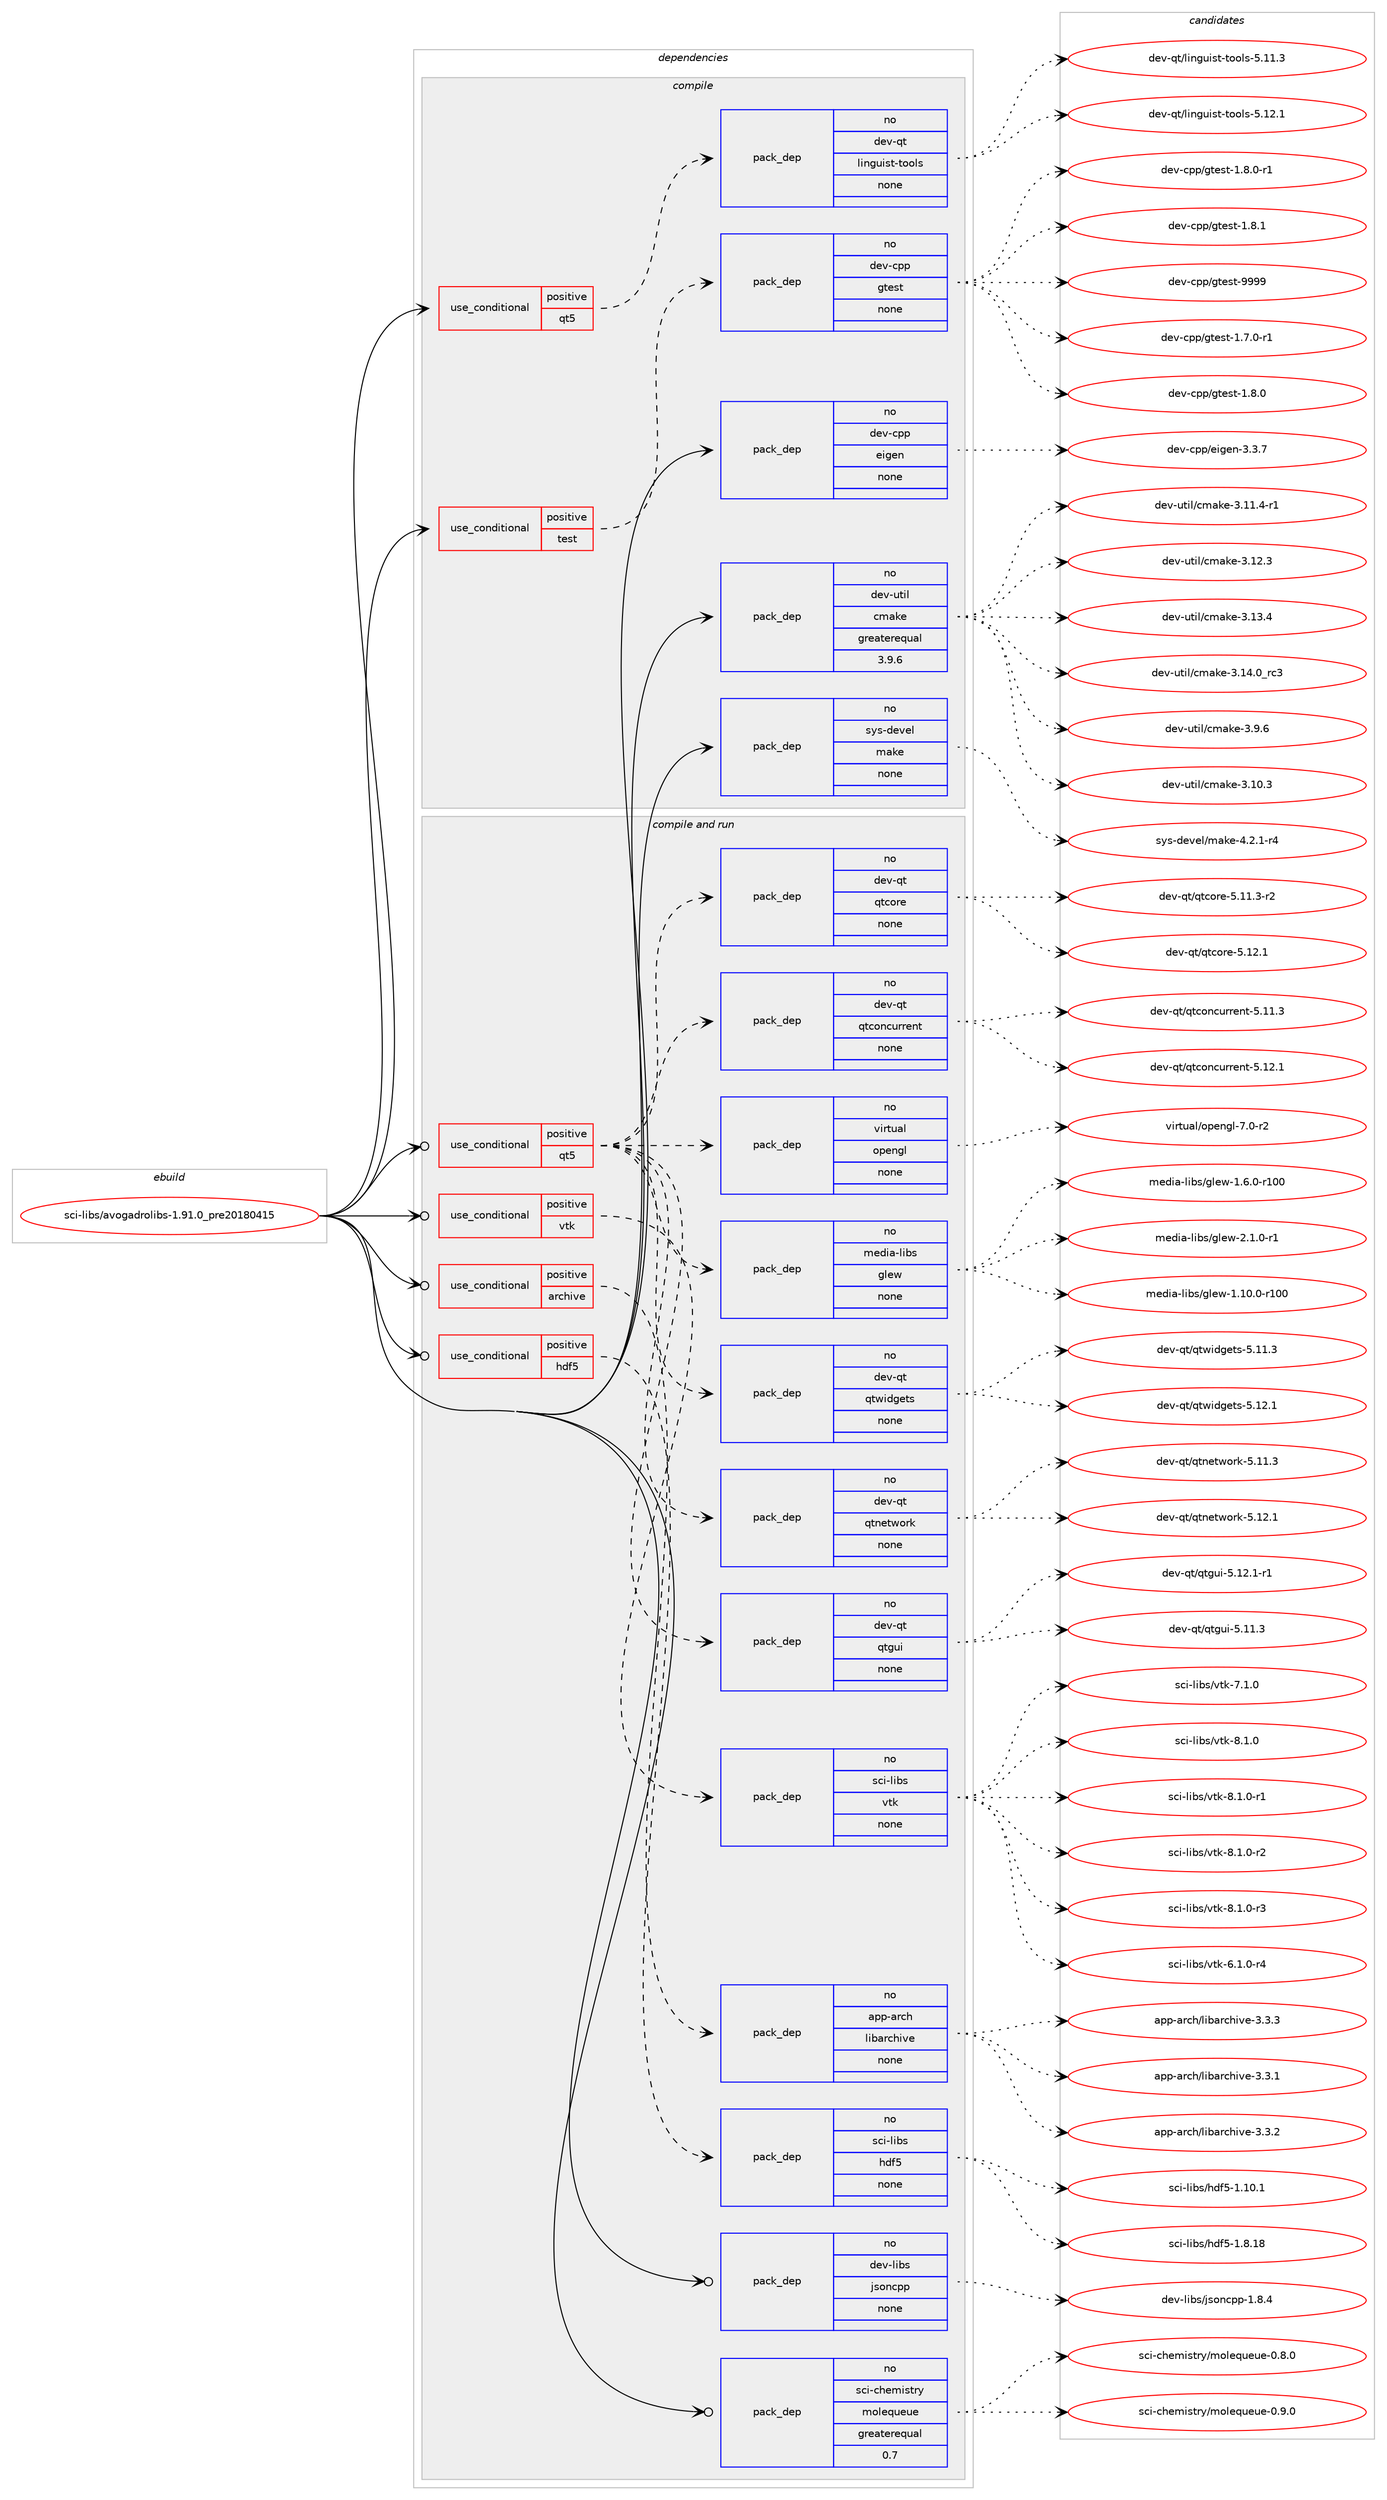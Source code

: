 digraph prolog {

# *************
# Graph options
# *************

newrank=true;
concentrate=true;
compound=true;
graph [rankdir=LR,fontname=Helvetica,fontsize=10,ranksep=1.5];#, ranksep=2.5, nodesep=0.2];
edge  [arrowhead=vee];
node  [fontname=Helvetica,fontsize=10];

# **********
# The ebuild
# **********

subgraph cluster_leftcol {
color=gray;
rank=same;
label=<<i>ebuild</i>>;
id [label="sci-libs/avogadrolibs-1.91.0_pre20180415", color=red, width=4, href="../sci-libs/avogadrolibs-1.91.0_pre20180415.svg"];
}

# ****************
# The dependencies
# ****************

subgraph cluster_midcol {
color=gray;
label=<<i>dependencies</i>>;
subgraph cluster_compile {
fillcolor="#eeeeee";
style=filled;
label=<<i>compile</i>>;
subgraph cond453053 {
dependency1692215 [label=<<TABLE BORDER="0" CELLBORDER="1" CELLSPACING="0" CELLPADDING="4"><TR><TD ROWSPAN="3" CELLPADDING="10">use_conditional</TD></TR><TR><TD>positive</TD></TR><TR><TD>qt5</TD></TR></TABLE>>, shape=none, color=red];
subgraph pack1211445 {
dependency1692216 [label=<<TABLE BORDER="0" CELLBORDER="1" CELLSPACING="0" CELLPADDING="4" WIDTH="220"><TR><TD ROWSPAN="6" CELLPADDING="30">pack_dep</TD></TR><TR><TD WIDTH="110">no</TD></TR><TR><TD>dev-qt</TD></TR><TR><TD>linguist-tools</TD></TR><TR><TD>none</TD></TR><TR><TD></TD></TR></TABLE>>, shape=none, color=blue];
}
dependency1692215:e -> dependency1692216:w [weight=20,style="dashed",arrowhead="vee"];
}
id:e -> dependency1692215:w [weight=20,style="solid",arrowhead="vee"];
subgraph cond453054 {
dependency1692217 [label=<<TABLE BORDER="0" CELLBORDER="1" CELLSPACING="0" CELLPADDING="4"><TR><TD ROWSPAN="3" CELLPADDING="10">use_conditional</TD></TR><TR><TD>positive</TD></TR><TR><TD>test</TD></TR></TABLE>>, shape=none, color=red];
subgraph pack1211446 {
dependency1692218 [label=<<TABLE BORDER="0" CELLBORDER="1" CELLSPACING="0" CELLPADDING="4" WIDTH="220"><TR><TD ROWSPAN="6" CELLPADDING="30">pack_dep</TD></TR><TR><TD WIDTH="110">no</TD></TR><TR><TD>dev-cpp</TD></TR><TR><TD>gtest</TD></TR><TR><TD>none</TD></TR><TR><TD></TD></TR></TABLE>>, shape=none, color=blue];
}
dependency1692217:e -> dependency1692218:w [weight=20,style="dashed",arrowhead="vee"];
}
id:e -> dependency1692217:w [weight=20,style="solid",arrowhead="vee"];
subgraph pack1211447 {
dependency1692219 [label=<<TABLE BORDER="0" CELLBORDER="1" CELLSPACING="0" CELLPADDING="4" WIDTH="220"><TR><TD ROWSPAN="6" CELLPADDING="30">pack_dep</TD></TR><TR><TD WIDTH="110">no</TD></TR><TR><TD>dev-cpp</TD></TR><TR><TD>eigen</TD></TR><TR><TD>none</TD></TR><TR><TD></TD></TR></TABLE>>, shape=none, color=blue];
}
id:e -> dependency1692219:w [weight=20,style="solid",arrowhead="vee"];
subgraph pack1211448 {
dependency1692220 [label=<<TABLE BORDER="0" CELLBORDER="1" CELLSPACING="0" CELLPADDING="4" WIDTH="220"><TR><TD ROWSPAN="6" CELLPADDING="30">pack_dep</TD></TR><TR><TD WIDTH="110">no</TD></TR><TR><TD>dev-util</TD></TR><TR><TD>cmake</TD></TR><TR><TD>greaterequal</TD></TR><TR><TD>3.9.6</TD></TR></TABLE>>, shape=none, color=blue];
}
id:e -> dependency1692220:w [weight=20,style="solid",arrowhead="vee"];
subgraph pack1211449 {
dependency1692221 [label=<<TABLE BORDER="0" CELLBORDER="1" CELLSPACING="0" CELLPADDING="4" WIDTH="220"><TR><TD ROWSPAN="6" CELLPADDING="30">pack_dep</TD></TR><TR><TD WIDTH="110">no</TD></TR><TR><TD>sys-devel</TD></TR><TR><TD>make</TD></TR><TR><TD>none</TD></TR><TR><TD></TD></TR></TABLE>>, shape=none, color=blue];
}
id:e -> dependency1692221:w [weight=20,style="solid",arrowhead="vee"];
}
subgraph cluster_compileandrun {
fillcolor="#eeeeee";
style=filled;
label=<<i>compile and run</i>>;
subgraph cond453055 {
dependency1692222 [label=<<TABLE BORDER="0" CELLBORDER="1" CELLSPACING="0" CELLPADDING="4"><TR><TD ROWSPAN="3" CELLPADDING="10">use_conditional</TD></TR><TR><TD>positive</TD></TR><TR><TD>archive</TD></TR></TABLE>>, shape=none, color=red];
subgraph pack1211450 {
dependency1692223 [label=<<TABLE BORDER="0" CELLBORDER="1" CELLSPACING="0" CELLPADDING="4" WIDTH="220"><TR><TD ROWSPAN="6" CELLPADDING="30">pack_dep</TD></TR><TR><TD WIDTH="110">no</TD></TR><TR><TD>app-arch</TD></TR><TR><TD>libarchive</TD></TR><TR><TD>none</TD></TR><TR><TD></TD></TR></TABLE>>, shape=none, color=blue];
}
dependency1692222:e -> dependency1692223:w [weight=20,style="dashed",arrowhead="vee"];
}
id:e -> dependency1692222:w [weight=20,style="solid",arrowhead="odotvee"];
subgraph cond453056 {
dependency1692224 [label=<<TABLE BORDER="0" CELLBORDER="1" CELLSPACING="0" CELLPADDING="4"><TR><TD ROWSPAN="3" CELLPADDING="10">use_conditional</TD></TR><TR><TD>positive</TD></TR><TR><TD>hdf5</TD></TR></TABLE>>, shape=none, color=red];
subgraph pack1211451 {
dependency1692225 [label=<<TABLE BORDER="0" CELLBORDER="1" CELLSPACING="0" CELLPADDING="4" WIDTH="220"><TR><TD ROWSPAN="6" CELLPADDING="30">pack_dep</TD></TR><TR><TD WIDTH="110">no</TD></TR><TR><TD>sci-libs</TD></TR><TR><TD>hdf5</TD></TR><TR><TD>none</TD></TR><TR><TD></TD></TR></TABLE>>, shape=none, color=blue];
}
dependency1692224:e -> dependency1692225:w [weight=20,style="dashed",arrowhead="vee"];
}
id:e -> dependency1692224:w [weight=20,style="solid",arrowhead="odotvee"];
subgraph cond453057 {
dependency1692226 [label=<<TABLE BORDER="0" CELLBORDER="1" CELLSPACING="0" CELLPADDING="4"><TR><TD ROWSPAN="3" CELLPADDING="10">use_conditional</TD></TR><TR><TD>positive</TD></TR><TR><TD>qt5</TD></TR></TABLE>>, shape=none, color=red];
subgraph pack1211452 {
dependency1692227 [label=<<TABLE BORDER="0" CELLBORDER="1" CELLSPACING="0" CELLPADDING="4" WIDTH="220"><TR><TD ROWSPAN="6" CELLPADDING="30">pack_dep</TD></TR><TR><TD WIDTH="110">no</TD></TR><TR><TD>dev-qt</TD></TR><TR><TD>qtconcurrent</TD></TR><TR><TD>none</TD></TR><TR><TD></TD></TR></TABLE>>, shape=none, color=blue];
}
dependency1692226:e -> dependency1692227:w [weight=20,style="dashed",arrowhead="vee"];
subgraph pack1211453 {
dependency1692228 [label=<<TABLE BORDER="0" CELLBORDER="1" CELLSPACING="0" CELLPADDING="4" WIDTH="220"><TR><TD ROWSPAN="6" CELLPADDING="30">pack_dep</TD></TR><TR><TD WIDTH="110">no</TD></TR><TR><TD>dev-qt</TD></TR><TR><TD>qtcore</TD></TR><TR><TD>none</TD></TR><TR><TD></TD></TR></TABLE>>, shape=none, color=blue];
}
dependency1692226:e -> dependency1692228:w [weight=20,style="dashed",arrowhead="vee"];
subgraph pack1211454 {
dependency1692229 [label=<<TABLE BORDER="0" CELLBORDER="1" CELLSPACING="0" CELLPADDING="4" WIDTH="220"><TR><TD ROWSPAN="6" CELLPADDING="30">pack_dep</TD></TR><TR><TD WIDTH="110">no</TD></TR><TR><TD>dev-qt</TD></TR><TR><TD>qtgui</TD></TR><TR><TD>none</TD></TR><TR><TD></TD></TR></TABLE>>, shape=none, color=blue];
}
dependency1692226:e -> dependency1692229:w [weight=20,style="dashed",arrowhead="vee"];
subgraph pack1211455 {
dependency1692230 [label=<<TABLE BORDER="0" CELLBORDER="1" CELLSPACING="0" CELLPADDING="4" WIDTH="220"><TR><TD ROWSPAN="6" CELLPADDING="30">pack_dep</TD></TR><TR><TD WIDTH="110">no</TD></TR><TR><TD>dev-qt</TD></TR><TR><TD>qtnetwork</TD></TR><TR><TD>none</TD></TR><TR><TD></TD></TR></TABLE>>, shape=none, color=blue];
}
dependency1692226:e -> dependency1692230:w [weight=20,style="dashed",arrowhead="vee"];
subgraph pack1211456 {
dependency1692231 [label=<<TABLE BORDER="0" CELLBORDER="1" CELLSPACING="0" CELLPADDING="4" WIDTH="220"><TR><TD ROWSPAN="6" CELLPADDING="30">pack_dep</TD></TR><TR><TD WIDTH="110">no</TD></TR><TR><TD>dev-qt</TD></TR><TR><TD>qtwidgets</TD></TR><TR><TD>none</TD></TR><TR><TD></TD></TR></TABLE>>, shape=none, color=blue];
}
dependency1692226:e -> dependency1692231:w [weight=20,style="dashed",arrowhead="vee"];
subgraph pack1211457 {
dependency1692232 [label=<<TABLE BORDER="0" CELLBORDER="1" CELLSPACING="0" CELLPADDING="4" WIDTH="220"><TR><TD ROWSPAN="6" CELLPADDING="30">pack_dep</TD></TR><TR><TD WIDTH="110">no</TD></TR><TR><TD>media-libs</TD></TR><TR><TD>glew</TD></TR><TR><TD>none</TD></TR><TR><TD></TD></TR></TABLE>>, shape=none, color=blue];
}
dependency1692226:e -> dependency1692232:w [weight=20,style="dashed",arrowhead="vee"];
subgraph pack1211458 {
dependency1692233 [label=<<TABLE BORDER="0" CELLBORDER="1" CELLSPACING="0" CELLPADDING="4" WIDTH="220"><TR><TD ROWSPAN="6" CELLPADDING="30">pack_dep</TD></TR><TR><TD WIDTH="110">no</TD></TR><TR><TD>virtual</TD></TR><TR><TD>opengl</TD></TR><TR><TD>none</TD></TR><TR><TD></TD></TR></TABLE>>, shape=none, color=blue];
}
dependency1692226:e -> dependency1692233:w [weight=20,style="dashed",arrowhead="vee"];
}
id:e -> dependency1692226:w [weight=20,style="solid",arrowhead="odotvee"];
subgraph cond453058 {
dependency1692234 [label=<<TABLE BORDER="0" CELLBORDER="1" CELLSPACING="0" CELLPADDING="4"><TR><TD ROWSPAN="3" CELLPADDING="10">use_conditional</TD></TR><TR><TD>positive</TD></TR><TR><TD>vtk</TD></TR></TABLE>>, shape=none, color=red];
subgraph pack1211459 {
dependency1692235 [label=<<TABLE BORDER="0" CELLBORDER="1" CELLSPACING="0" CELLPADDING="4" WIDTH="220"><TR><TD ROWSPAN="6" CELLPADDING="30">pack_dep</TD></TR><TR><TD WIDTH="110">no</TD></TR><TR><TD>sci-libs</TD></TR><TR><TD>vtk</TD></TR><TR><TD>none</TD></TR><TR><TD></TD></TR></TABLE>>, shape=none, color=blue];
}
dependency1692234:e -> dependency1692235:w [weight=20,style="dashed",arrowhead="vee"];
}
id:e -> dependency1692234:w [weight=20,style="solid",arrowhead="odotvee"];
subgraph pack1211460 {
dependency1692236 [label=<<TABLE BORDER="0" CELLBORDER="1" CELLSPACING="0" CELLPADDING="4" WIDTH="220"><TR><TD ROWSPAN="6" CELLPADDING="30">pack_dep</TD></TR><TR><TD WIDTH="110">no</TD></TR><TR><TD>dev-libs</TD></TR><TR><TD>jsoncpp</TD></TR><TR><TD>none</TD></TR><TR><TD></TD></TR></TABLE>>, shape=none, color=blue];
}
id:e -> dependency1692236:w [weight=20,style="solid",arrowhead="odotvee"];
subgraph pack1211461 {
dependency1692237 [label=<<TABLE BORDER="0" CELLBORDER="1" CELLSPACING="0" CELLPADDING="4" WIDTH="220"><TR><TD ROWSPAN="6" CELLPADDING="30">pack_dep</TD></TR><TR><TD WIDTH="110">no</TD></TR><TR><TD>sci-chemistry</TD></TR><TR><TD>molequeue</TD></TR><TR><TD>greaterequal</TD></TR><TR><TD>0.7</TD></TR></TABLE>>, shape=none, color=blue];
}
id:e -> dependency1692237:w [weight=20,style="solid",arrowhead="odotvee"];
}
subgraph cluster_run {
fillcolor="#eeeeee";
style=filled;
label=<<i>run</i>>;
}
}

# **************
# The candidates
# **************

subgraph cluster_choices {
rank=same;
color=gray;
label=<<i>candidates</i>>;

subgraph choice1211445 {
color=black;
nodesep=1;
choice10010111845113116471081051101031171051151164511611111110811545534649494651 [label="dev-qt/linguist-tools-5.11.3", color=red, width=4,href="../dev-qt/linguist-tools-5.11.3.svg"];
choice10010111845113116471081051101031171051151164511611111110811545534649504649 [label="dev-qt/linguist-tools-5.12.1", color=red, width=4,href="../dev-qt/linguist-tools-5.12.1.svg"];
dependency1692216:e -> choice10010111845113116471081051101031171051151164511611111110811545534649494651:w [style=dotted,weight="100"];
dependency1692216:e -> choice10010111845113116471081051101031171051151164511611111110811545534649504649:w [style=dotted,weight="100"];
}
subgraph choice1211446 {
color=black;
nodesep=1;
choice1001011184599112112471031161011151164549465546484511449 [label="dev-cpp/gtest-1.7.0-r1", color=red, width=4,href="../dev-cpp/gtest-1.7.0-r1.svg"];
choice100101118459911211247103116101115116454946564648 [label="dev-cpp/gtest-1.8.0", color=red, width=4,href="../dev-cpp/gtest-1.8.0.svg"];
choice1001011184599112112471031161011151164549465646484511449 [label="dev-cpp/gtest-1.8.0-r1", color=red, width=4,href="../dev-cpp/gtest-1.8.0-r1.svg"];
choice100101118459911211247103116101115116454946564649 [label="dev-cpp/gtest-1.8.1", color=red, width=4,href="../dev-cpp/gtest-1.8.1.svg"];
choice1001011184599112112471031161011151164557575757 [label="dev-cpp/gtest-9999", color=red, width=4,href="../dev-cpp/gtest-9999.svg"];
dependency1692218:e -> choice1001011184599112112471031161011151164549465546484511449:w [style=dotted,weight="100"];
dependency1692218:e -> choice100101118459911211247103116101115116454946564648:w [style=dotted,weight="100"];
dependency1692218:e -> choice1001011184599112112471031161011151164549465646484511449:w [style=dotted,weight="100"];
dependency1692218:e -> choice100101118459911211247103116101115116454946564649:w [style=dotted,weight="100"];
dependency1692218:e -> choice1001011184599112112471031161011151164557575757:w [style=dotted,weight="100"];
}
subgraph choice1211447 {
color=black;
nodesep=1;
choice100101118459911211247101105103101110455146514655 [label="dev-cpp/eigen-3.3.7", color=red, width=4,href="../dev-cpp/eigen-3.3.7.svg"];
dependency1692219:e -> choice100101118459911211247101105103101110455146514655:w [style=dotted,weight="100"];
}
subgraph choice1211448 {
color=black;
nodesep=1;
choice1001011184511711610510847991099710710145514649484651 [label="dev-util/cmake-3.10.3", color=red, width=4,href="../dev-util/cmake-3.10.3.svg"];
choice10010111845117116105108479910997107101455146494946524511449 [label="dev-util/cmake-3.11.4-r1", color=red, width=4,href="../dev-util/cmake-3.11.4-r1.svg"];
choice1001011184511711610510847991099710710145514649504651 [label="dev-util/cmake-3.12.3", color=red, width=4,href="../dev-util/cmake-3.12.3.svg"];
choice1001011184511711610510847991099710710145514649514652 [label="dev-util/cmake-3.13.4", color=red, width=4,href="../dev-util/cmake-3.13.4.svg"];
choice1001011184511711610510847991099710710145514649524648951149951 [label="dev-util/cmake-3.14.0_rc3", color=red, width=4,href="../dev-util/cmake-3.14.0_rc3.svg"];
choice10010111845117116105108479910997107101455146574654 [label="dev-util/cmake-3.9.6", color=red, width=4,href="../dev-util/cmake-3.9.6.svg"];
dependency1692220:e -> choice1001011184511711610510847991099710710145514649484651:w [style=dotted,weight="100"];
dependency1692220:e -> choice10010111845117116105108479910997107101455146494946524511449:w [style=dotted,weight="100"];
dependency1692220:e -> choice1001011184511711610510847991099710710145514649504651:w [style=dotted,weight="100"];
dependency1692220:e -> choice1001011184511711610510847991099710710145514649514652:w [style=dotted,weight="100"];
dependency1692220:e -> choice1001011184511711610510847991099710710145514649524648951149951:w [style=dotted,weight="100"];
dependency1692220:e -> choice10010111845117116105108479910997107101455146574654:w [style=dotted,weight="100"];
}
subgraph choice1211449 {
color=black;
nodesep=1;
choice1151211154510010111810110847109971071014552465046494511452 [label="sys-devel/make-4.2.1-r4", color=red, width=4,href="../sys-devel/make-4.2.1-r4.svg"];
dependency1692221:e -> choice1151211154510010111810110847109971071014552465046494511452:w [style=dotted,weight="100"];
}
subgraph choice1211450 {
color=black;
nodesep=1;
choice9711211245971149910447108105989711499104105118101455146514649 [label="app-arch/libarchive-3.3.1", color=red, width=4,href="../app-arch/libarchive-3.3.1.svg"];
choice9711211245971149910447108105989711499104105118101455146514650 [label="app-arch/libarchive-3.3.2", color=red, width=4,href="../app-arch/libarchive-3.3.2.svg"];
choice9711211245971149910447108105989711499104105118101455146514651 [label="app-arch/libarchive-3.3.3", color=red, width=4,href="../app-arch/libarchive-3.3.3.svg"];
dependency1692223:e -> choice9711211245971149910447108105989711499104105118101455146514649:w [style=dotted,weight="100"];
dependency1692223:e -> choice9711211245971149910447108105989711499104105118101455146514650:w [style=dotted,weight="100"];
dependency1692223:e -> choice9711211245971149910447108105989711499104105118101455146514651:w [style=dotted,weight="100"];
}
subgraph choice1211451 {
color=black;
nodesep=1;
choice115991054510810598115471041001025345494649484649 [label="sci-libs/hdf5-1.10.1", color=red, width=4,href="../sci-libs/hdf5-1.10.1.svg"];
choice115991054510810598115471041001025345494656464956 [label="sci-libs/hdf5-1.8.18", color=red, width=4,href="../sci-libs/hdf5-1.8.18.svg"];
dependency1692225:e -> choice115991054510810598115471041001025345494649484649:w [style=dotted,weight="100"];
dependency1692225:e -> choice115991054510810598115471041001025345494656464956:w [style=dotted,weight="100"];
}
subgraph choice1211452 {
color=black;
nodesep=1;
choice1001011184511311647113116991111109911711411410111011645534649494651 [label="dev-qt/qtconcurrent-5.11.3", color=red, width=4,href="../dev-qt/qtconcurrent-5.11.3.svg"];
choice1001011184511311647113116991111109911711411410111011645534649504649 [label="dev-qt/qtconcurrent-5.12.1", color=red, width=4,href="../dev-qt/qtconcurrent-5.12.1.svg"];
dependency1692227:e -> choice1001011184511311647113116991111109911711411410111011645534649494651:w [style=dotted,weight="100"];
dependency1692227:e -> choice1001011184511311647113116991111109911711411410111011645534649504649:w [style=dotted,weight="100"];
}
subgraph choice1211453 {
color=black;
nodesep=1;
choice100101118451131164711311699111114101455346494946514511450 [label="dev-qt/qtcore-5.11.3-r2", color=red, width=4,href="../dev-qt/qtcore-5.11.3-r2.svg"];
choice10010111845113116471131169911111410145534649504649 [label="dev-qt/qtcore-5.12.1", color=red, width=4,href="../dev-qt/qtcore-5.12.1.svg"];
dependency1692228:e -> choice100101118451131164711311699111114101455346494946514511450:w [style=dotted,weight="100"];
dependency1692228:e -> choice10010111845113116471131169911111410145534649504649:w [style=dotted,weight="100"];
}
subgraph choice1211454 {
color=black;
nodesep=1;
choice100101118451131164711311610311710545534649494651 [label="dev-qt/qtgui-5.11.3", color=red, width=4,href="../dev-qt/qtgui-5.11.3.svg"];
choice1001011184511311647113116103117105455346495046494511449 [label="dev-qt/qtgui-5.12.1-r1", color=red, width=4,href="../dev-qt/qtgui-5.12.1-r1.svg"];
dependency1692229:e -> choice100101118451131164711311610311710545534649494651:w [style=dotted,weight="100"];
dependency1692229:e -> choice1001011184511311647113116103117105455346495046494511449:w [style=dotted,weight="100"];
}
subgraph choice1211455 {
color=black;
nodesep=1;
choice100101118451131164711311611010111611911111410745534649494651 [label="dev-qt/qtnetwork-5.11.3", color=red, width=4,href="../dev-qt/qtnetwork-5.11.3.svg"];
choice100101118451131164711311611010111611911111410745534649504649 [label="dev-qt/qtnetwork-5.12.1", color=red, width=4,href="../dev-qt/qtnetwork-5.12.1.svg"];
dependency1692230:e -> choice100101118451131164711311611010111611911111410745534649494651:w [style=dotted,weight="100"];
dependency1692230:e -> choice100101118451131164711311611010111611911111410745534649504649:w [style=dotted,weight="100"];
}
subgraph choice1211456 {
color=black;
nodesep=1;
choice100101118451131164711311611910510010310111611545534649494651 [label="dev-qt/qtwidgets-5.11.3", color=red, width=4,href="../dev-qt/qtwidgets-5.11.3.svg"];
choice100101118451131164711311611910510010310111611545534649504649 [label="dev-qt/qtwidgets-5.12.1", color=red, width=4,href="../dev-qt/qtwidgets-5.12.1.svg"];
dependency1692231:e -> choice100101118451131164711311611910510010310111611545534649494651:w [style=dotted,weight="100"];
dependency1692231:e -> choice100101118451131164711311611910510010310111611545534649504649:w [style=dotted,weight="100"];
}
subgraph choice1211457 {
color=black;
nodesep=1;
choice109101100105974510810598115471031081011194549464948464845114494848 [label="media-libs/glew-1.10.0-r100", color=red, width=4,href="../media-libs/glew-1.10.0-r100.svg"];
choice1091011001059745108105981154710310810111945494654464845114494848 [label="media-libs/glew-1.6.0-r100", color=red, width=4,href="../media-libs/glew-1.6.0-r100.svg"];
choice109101100105974510810598115471031081011194550464946484511449 [label="media-libs/glew-2.1.0-r1", color=red, width=4,href="../media-libs/glew-2.1.0-r1.svg"];
dependency1692232:e -> choice109101100105974510810598115471031081011194549464948464845114494848:w [style=dotted,weight="100"];
dependency1692232:e -> choice1091011001059745108105981154710310810111945494654464845114494848:w [style=dotted,weight="100"];
dependency1692232:e -> choice109101100105974510810598115471031081011194550464946484511449:w [style=dotted,weight="100"];
}
subgraph choice1211458 {
color=black;
nodesep=1;
choice1181051141161179710847111112101110103108455546484511450 [label="virtual/opengl-7.0-r2", color=red, width=4,href="../virtual/opengl-7.0-r2.svg"];
dependency1692233:e -> choice1181051141161179710847111112101110103108455546484511450:w [style=dotted,weight="100"];
}
subgraph choice1211459 {
color=black;
nodesep=1;
choice115991054510810598115471181161074554464946484511452 [label="sci-libs/vtk-6.1.0-r4", color=red, width=4,href="../sci-libs/vtk-6.1.0-r4.svg"];
choice11599105451081059811547118116107455546494648 [label="sci-libs/vtk-7.1.0", color=red, width=4,href="../sci-libs/vtk-7.1.0.svg"];
choice11599105451081059811547118116107455646494648 [label="sci-libs/vtk-8.1.0", color=red, width=4,href="../sci-libs/vtk-8.1.0.svg"];
choice115991054510810598115471181161074556464946484511449 [label="sci-libs/vtk-8.1.0-r1", color=red, width=4,href="../sci-libs/vtk-8.1.0-r1.svg"];
choice115991054510810598115471181161074556464946484511450 [label="sci-libs/vtk-8.1.0-r2", color=red, width=4,href="../sci-libs/vtk-8.1.0-r2.svg"];
choice115991054510810598115471181161074556464946484511451 [label="sci-libs/vtk-8.1.0-r3", color=red, width=4,href="../sci-libs/vtk-8.1.0-r3.svg"];
dependency1692235:e -> choice115991054510810598115471181161074554464946484511452:w [style=dotted,weight="100"];
dependency1692235:e -> choice11599105451081059811547118116107455546494648:w [style=dotted,weight="100"];
dependency1692235:e -> choice11599105451081059811547118116107455646494648:w [style=dotted,weight="100"];
dependency1692235:e -> choice115991054510810598115471181161074556464946484511449:w [style=dotted,weight="100"];
dependency1692235:e -> choice115991054510810598115471181161074556464946484511450:w [style=dotted,weight="100"];
dependency1692235:e -> choice115991054510810598115471181161074556464946484511451:w [style=dotted,weight="100"];
}
subgraph choice1211460 {
color=black;
nodesep=1;
choice10010111845108105981154710611511111099112112454946564652 [label="dev-libs/jsoncpp-1.8.4", color=red, width=4,href="../dev-libs/jsoncpp-1.8.4.svg"];
dependency1692236:e -> choice10010111845108105981154710611511111099112112454946564652:w [style=dotted,weight="100"];
}
subgraph choice1211461 {
color=black;
nodesep=1;
choice11599105459910410110910511511611412147109111108101113117101117101454846564648 [label="sci-chemistry/molequeue-0.8.0", color=red, width=4,href="../sci-chemistry/molequeue-0.8.0.svg"];
choice11599105459910410110910511511611412147109111108101113117101117101454846574648 [label="sci-chemistry/molequeue-0.9.0", color=red, width=4,href="../sci-chemistry/molequeue-0.9.0.svg"];
dependency1692237:e -> choice11599105459910410110910511511611412147109111108101113117101117101454846564648:w [style=dotted,weight="100"];
dependency1692237:e -> choice11599105459910410110910511511611412147109111108101113117101117101454846574648:w [style=dotted,weight="100"];
}
}

}
